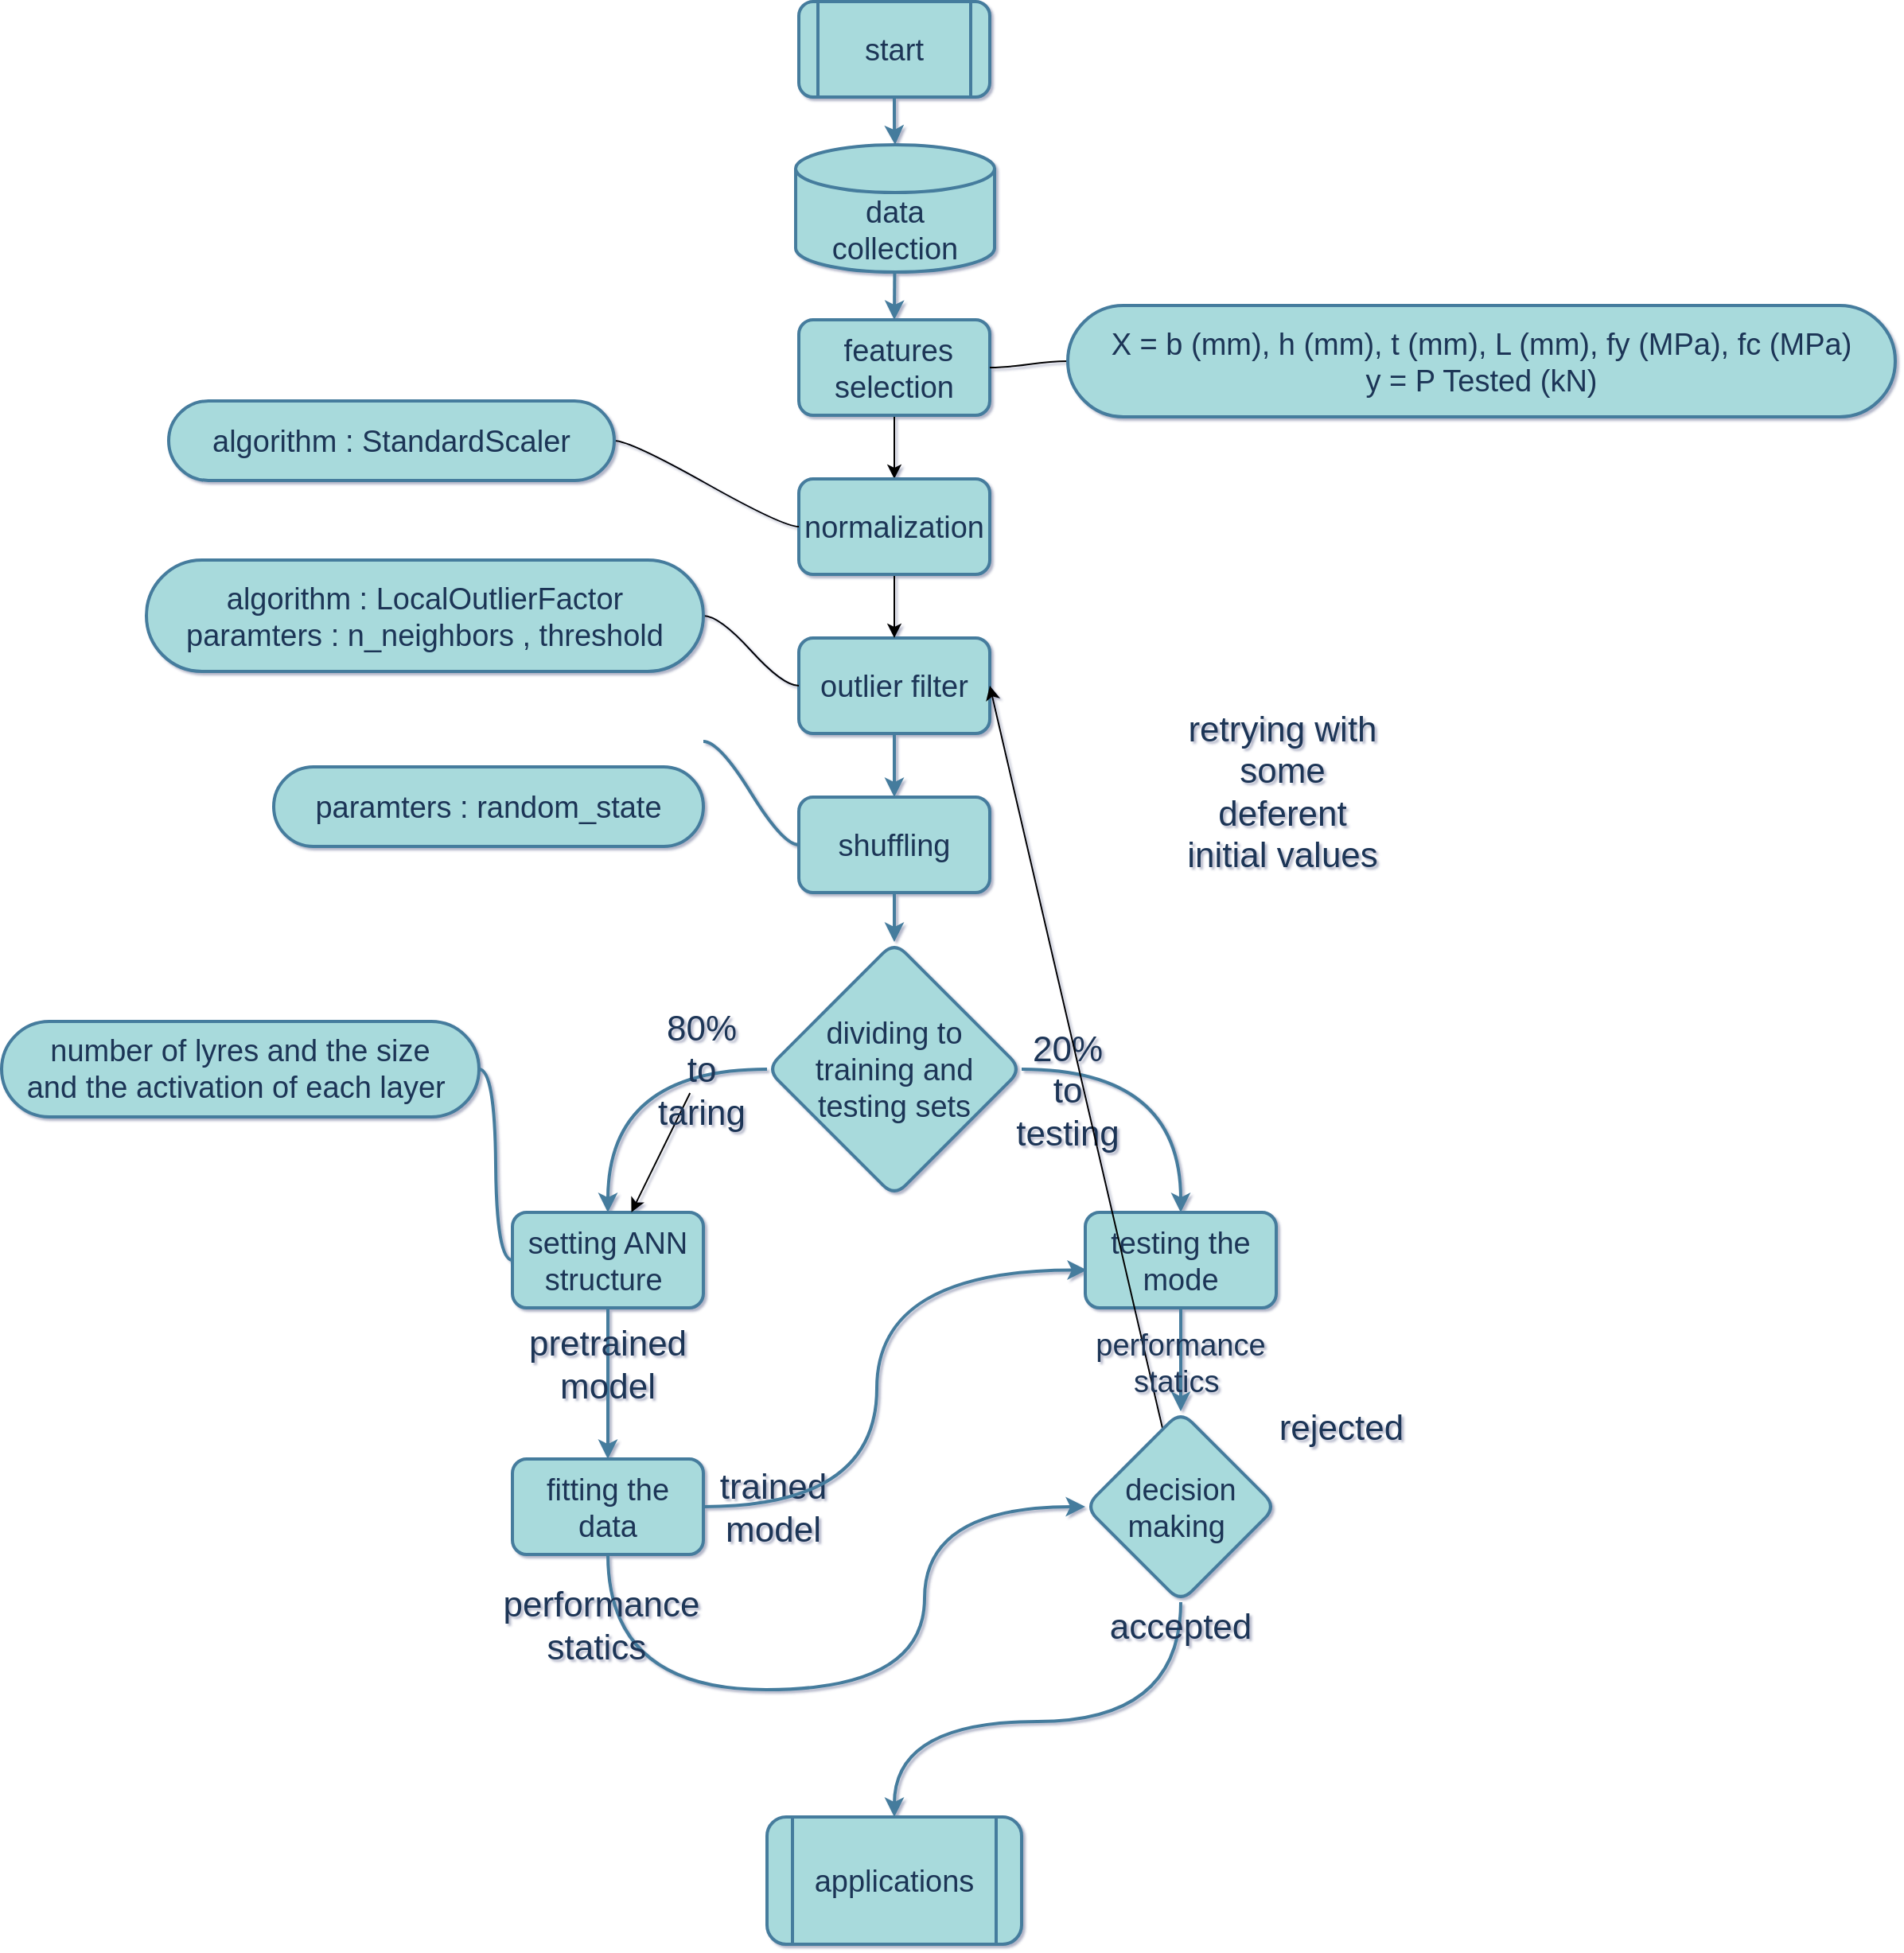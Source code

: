 <mxfile>
    <diagram id="C5RBs43oDa-KdzZeNtuy" name="Page-1">
        <mxGraphModel dx="1856" dy="1326" grid="1" gridSize="10" guides="1" tooltips="1" connect="1" arrows="1" fold="1" page="1" pageScale="1" pageWidth="1169" pageHeight="1654" math="0" shadow="1">
            <root>
                <mxCell id="WIyWlLk6GJQsqaUBKTNV-0"/>
                <mxCell id="WIyWlLk6GJQsqaUBKTNV-1" parent="WIyWlLk6GJQsqaUBKTNV-0"/>
                <mxCell id="g3-n2oAxiO13UJBlfTeH-4" value="outlier filter" style="rounded=1;strokeWidth=2;fontFamily=Helvetica;spacing=8;spacingTop=2;snapToPoint=0;fixDash=0;editable=1;movable=1;resizable=1;rotatable=1;deletable=1;locked=0;connectable=1;backgroundOutline=0;comic=0;shadow=0;fontSize=19;fontColor=#1D3557;labelBackgroundColor=none;labelBorderColor=none;fillColor=#A8DADC;strokeColor=#457B9D;metaEdit=0;whiteSpace=wrap;html=1;align=center;" parent="WIyWlLk6GJQsqaUBKTNV-1" vertex="1">
                    <mxGeometry x="551" y="499" width="120" height="60" as="geometry"/>
                </mxCell>
                <mxCell id="g3-n2oAxiO13UJBlfTeH-14" value="" style="edgeStyle=orthogonalEdgeStyle;rounded=1;orthogonalLoop=1;jettySize=auto;strokeWidth=2;fontFamily=Helvetica;spacing=8;spacingTop=2;snapToPoint=0;fixDash=0;editable=1;movable=1;resizable=1;rotatable=1;deletable=1;locked=0;connectable=1;backgroundOutline=0;comic=0;shadow=0;fontSize=19;fontColor=#1D3557;labelBackgroundColor=none;labelBorderColor=none;strokeColor=#457B9D;curved=1;metaEdit=0;html=1;align=center;" parent="WIyWlLk6GJQsqaUBKTNV-1" source="g3-n2oAxiO13UJBlfTeH-5" target="g3-n2oAxiO13UJBlfTeH-10" edge="1">
                    <mxGeometry relative="1" as="geometry"/>
                </mxCell>
                <mxCell id="g3-n2oAxiO13UJBlfTeH-5" value="shuffling" style="rounded=1;strokeWidth=2;fontFamily=Helvetica;spacing=8;spacingTop=2;snapToPoint=0;fixDash=0;editable=1;movable=1;resizable=1;rotatable=1;deletable=1;locked=0;connectable=1;backgroundOutline=0;comic=0;shadow=0;fontSize=19;fontColor=#1D3557;labelBackgroundColor=none;labelBorderColor=none;fillColor=#A8DADC;strokeColor=#457B9D;metaEdit=0;whiteSpace=wrap;html=1;align=center;" parent="WIyWlLk6GJQsqaUBKTNV-1" vertex="1">
                    <mxGeometry x="551" y="599" width="120" height="60" as="geometry"/>
                </mxCell>
                <mxCell id="g3-n2oAxiO13UJBlfTeH-8" value="" style="endArrow=classic;rounded=1;entryX=0.5;entryY=0;entryDx=0;entryDy=0;exitX=0.5;exitY=1;exitDx=0;exitDy=0;strokeWidth=2;fontFamily=Helvetica;spacing=8;spacingTop=2;snapToPoint=0;fixDash=0;editable=1;movable=1;resizable=1;rotatable=1;deletable=1;locked=0;connectable=1;backgroundOutline=0;comic=0;shadow=0;fontSize=19;fontColor=#1D3557;labelBackgroundColor=none;labelBorderColor=none;strokeColor=#457B9D;curved=1;metaEdit=0;html=1;align=center;" parent="WIyWlLk6GJQsqaUBKTNV-1" source="g3-n2oAxiO13UJBlfTeH-4" target="g3-n2oAxiO13UJBlfTeH-5" edge="1">
                    <mxGeometry width="50" height="50" relative="1" as="geometry">
                        <mxPoint x="620" y="531" as="sourcePoint"/>
                        <mxPoint x="620" y="571" as="targetPoint"/>
                    </mxGeometry>
                </mxCell>
                <mxCell id="g3-n2oAxiO13UJBlfTeH-21" value="" style="edgeStyle=orthogonalEdgeStyle;rounded=1;orthogonalLoop=1;jettySize=auto;entryX=0.5;entryY=0;entryDx=0;entryDy=0;strokeWidth=2;fontFamily=Helvetica;spacing=8;spacingTop=2;snapToPoint=0;fixDash=0;editable=1;movable=1;resizable=1;rotatable=1;deletable=1;locked=0;connectable=1;backgroundOutline=0;comic=0;shadow=0;fontSize=19;fontColor=#1D3557;labelBackgroundColor=none;labelBorderColor=none;strokeColor=#457B9D;curved=1;metaEdit=0;html=1;align=center;" parent="WIyWlLk6GJQsqaUBKTNV-1" source="g3-n2oAxiO13UJBlfTeH-10" target="g3-n2oAxiO13UJBlfTeH-15" edge="1">
                    <mxGeometry relative="1" as="geometry"/>
                </mxCell>
                <mxCell id="g3-n2oAxiO13UJBlfTeH-30" value="" style="edgeStyle=orthogonalEdgeStyle;rounded=1;orthogonalLoop=1;jettySize=auto;entryX=0.5;entryY=0;entryDx=0;entryDy=0;strokeWidth=2;fontFamily=Helvetica;spacing=8;spacingTop=2;snapToPoint=0;fixDash=0;editable=1;movable=1;resizable=1;rotatable=1;deletable=1;locked=0;connectable=1;backgroundOutline=0;comic=0;shadow=0;fontSize=19;fontColor=#1D3557;labelBackgroundColor=none;labelBorderColor=none;strokeColor=#457B9D;curved=1;metaEdit=0;html=1;align=center;" parent="WIyWlLk6GJQsqaUBKTNV-1" source="g3-n2oAxiO13UJBlfTeH-10" target="g3-n2oAxiO13UJBlfTeH-17" edge="1">
                    <mxGeometry relative="1" as="geometry"/>
                </mxCell>
                <mxCell id="g3-n2oAxiO13UJBlfTeH-10" value="dividing to &lt;br style=&quot;font-size: 19px;&quot;&gt;training and testing sets" style="rhombus;strokeWidth=2;fontFamily=Helvetica;spacing=8;spacingTop=2;snapToPoint=0;fixDash=0;editable=1;movable=1;resizable=1;rotatable=1;deletable=1;locked=0;connectable=1;backgroundOutline=0;comic=0;shadow=0;fontSize=19;fontColor=#1D3557;labelBackgroundColor=none;labelBorderColor=none;fillColor=#A8DADC;strokeColor=#457B9D;rounded=1;metaEdit=0;whiteSpace=wrap;html=1;align=center;" parent="WIyWlLk6GJQsqaUBKTNV-1" vertex="1">
                    <mxGeometry x="531" y="690" width="160" height="160" as="geometry"/>
                </mxCell>
                <mxCell id="g3-n2oAxiO13UJBlfTeH-11" value="20% to testing" style="text;align=center;verticalAlign=middle;rounded=1;strokeWidth=2;fontFamily=Helvetica;spacing=8;spacingTop=2;snapToPoint=0;fixDash=0;editable=1;movable=1;resizable=1;rotatable=1;deletable=1;locked=0;connectable=1;backgroundOutline=0;comic=0;shadow=0;fontSize=22;fontColor=#1D3557;labelBackgroundColor=none;labelBorderColor=none;metaEdit=0;whiteSpace=wrap;html=1;" parent="WIyWlLk6GJQsqaUBKTNV-1" vertex="1">
                    <mxGeometry x="690" y="768" width="60" height="30" as="geometry"/>
                </mxCell>
                <mxCell id="g3-n2oAxiO13UJBlfTeH-22" value="" style="edgeStyle=orthogonalEdgeStyle;rounded=1;orthogonalLoop=1;jettySize=auto;entryX=0.5;entryY=0;entryDx=0;entryDy=0;strokeWidth=2;fontFamily=Helvetica;spacing=8;spacingTop=2;snapToPoint=0;fixDash=0;editable=1;movable=1;resizable=1;rotatable=1;deletable=1;locked=0;connectable=1;backgroundOutline=0;comic=0;shadow=0;fontSize=19;fontColor=#1D3557;labelBackgroundColor=none;labelBorderColor=none;strokeColor=#457B9D;curved=1;metaEdit=0;html=1;align=center;" parent="WIyWlLk6GJQsqaUBKTNV-1" source="g3-n2oAxiO13UJBlfTeH-15" target="g3-n2oAxiO13UJBlfTeH-16" edge="1">
                    <mxGeometry relative="1" as="geometry"/>
                </mxCell>
                <mxCell id="g3-n2oAxiO13UJBlfTeH-15" value="setting ANN structure&amp;nbsp;" style="rounded=1;strokeWidth=2;fontFamily=Helvetica;spacing=8;spacingTop=2;snapToPoint=0;fixDash=0;editable=1;movable=1;resizable=1;rotatable=1;deletable=1;locked=0;connectable=1;backgroundOutline=0;comic=0;shadow=0;fontSize=19;fontColor=#1D3557;labelBackgroundColor=none;labelBorderColor=none;fillColor=#A8DADC;strokeColor=#457B9D;metaEdit=0;whiteSpace=wrap;html=1;align=center;" parent="WIyWlLk6GJQsqaUBKTNV-1" vertex="1">
                    <mxGeometry x="371" y="860" width="120" height="60" as="geometry"/>
                </mxCell>
                <mxCell id="K5SKpRPEYrI_HWHOqMPw-5" value="" style="edgeStyle=orthogonalEdgeStyle;rounded=1;orthogonalLoop=1;jettySize=auto;strokeWidth=2;fontSize=19;fontColor=#1D3557;labelBackgroundColor=none;labelBorderColor=none;strokeColor=#457B9D;curved=1;snapToPoint=0;metaEdit=0;html=1;align=center;fontFamily=Helvetica;" parent="WIyWlLk6GJQsqaUBKTNV-1" source="g3-n2oAxiO13UJBlfTeH-16" target="g3-n2oAxiO13UJBlfTeH-20" edge="1">
                    <mxGeometry relative="1" as="geometry">
                        <Array as="points">
                            <mxPoint x="431" y="1160"/>
                            <mxPoint x="630" y="1160"/>
                            <mxPoint x="630" y="1045"/>
                        </Array>
                    </mxGeometry>
                </mxCell>
                <mxCell id="g3-n2oAxiO13UJBlfTeH-16" value="fitting the data" style="rounded=1;strokeWidth=2;fontFamily=Helvetica;spacing=8;spacingTop=2;snapToPoint=0;fixDash=0;editable=1;movable=1;resizable=1;rotatable=1;deletable=1;locked=0;connectable=1;backgroundOutline=0;comic=0;shadow=0;fontSize=19;fontColor=#1D3557;labelBackgroundColor=none;labelBorderColor=none;fillColor=#A8DADC;strokeColor=#457B9D;metaEdit=0;whiteSpace=wrap;html=1;align=center;" parent="WIyWlLk6GJQsqaUBKTNV-1" vertex="1">
                    <mxGeometry x="371" y="1015" width="120" height="60" as="geometry"/>
                </mxCell>
                <mxCell id="g3-n2oAxiO13UJBlfTeH-31" value="" style="edgeStyle=orthogonalEdgeStyle;rounded=1;orthogonalLoop=1;jettySize=auto;strokeWidth=2;fontFamily=Helvetica;spacing=8;spacingTop=2;snapToPoint=0;fixDash=0;editable=1;movable=1;resizable=1;rotatable=1;deletable=1;locked=0;connectable=1;backgroundOutline=0;comic=0;shadow=0;fontSize=19;fontColor=#1D3557;labelBackgroundColor=none;labelBorderColor=none;strokeColor=#457B9D;curved=1;metaEdit=0;html=1;align=center;" parent="WIyWlLk6GJQsqaUBKTNV-1" source="g3-n2oAxiO13UJBlfTeH-17" target="g3-n2oAxiO13UJBlfTeH-20" edge="1">
                    <mxGeometry relative="1" as="geometry"/>
                </mxCell>
                <mxCell id="g3-n2oAxiO13UJBlfTeH-17" value="testing the mode" style="rounded=1;strokeWidth=2;fontFamily=Helvetica;spacing=8;spacingTop=2;snapToPoint=0;fixDash=0;editable=1;movable=1;resizable=1;rotatable=1;deletable=1;locked=0;connectable=1;backgroundOutline=0;comic=0;shadow=0;fontSize=19;fontColor=#1D3557;labelBackgroundColor=none;labelBorderColor=none;fillColor=#A8DADC;strokeColor=#457B9D;metaEdit=0;whiteSpace=wrap;html=1;align=center;" parent="WIyWlLk6GJQsqaUBKTNV-1" vertex="1">
                    <mxGeometry x="731" y="860" width="120" height="60" as="geometry"/>
                </mxCell>
                <mxCell id="K5SKpRPEYrI_HWHOqMPw-0" value="" style="edgeStyle=orthogonalEdgeStyle;rounded=1;orthogonalLoop=1;jettySize=auto;strokeWidth=2;fontSize=19;fontColor=#1D3557;labelBackgroundColor=none;labelBorderColor=none;strokeColor=#457B9D;curved=1;snapToPoint=0;metaEdit=0;html=1;align=center;fontFamily=Helvetica;" parent="WIyWlLk6GJQsqaUBKTNV-1" source="g3-n2oAxiO13UJBlfTeH-20" target="g3-n2oAxiO13UJBlfTeH-48" edge="1">
                    <mxGeometry relative="1" as="geometry">
                        <Array as="points">
                            <mxPoint x="791" y="1180"/>
                            <mxPoint x="611" y="1180"/>
                        </Array>
                    </mxGeometry>
                </mxCell>
                <mxCell id="38" style="edgeStyle=none;html=1;entryX=1;entryY=0.5;entryDx=0;entryDy=0;" edge="1" parent="WIyWlLk6GJQsqaUBKTNV-1" source="g3-n2oAxiO13UJBlfTeH-20" target="g3-n2oAxiO13UJBlfTeH-4">
                    <mxGeometry relative="1" as="geometry"/>
                </mxCell>
                <mxCell id="g3-n2oAxiO13UJBlfTeH-20" value="decision making&amp;nbsp;" style="rhombus;strokeWidth=2;fontFamily=Helvetica;spacing=8;spacingTop=2;snapToPoint=0;fixDash=0;editable=1;movable=1;resizable=1;rotatable=1;deletable=1;locked=0;connectable=1;backgroundOutline=0;comic=0;shadow=0;fontSize=19;fontColor=#1D3557;labelBackgroundColor=none;labelBorderColor=none;fillColor=#A8DADC;strokeColor=#457B9D;rounded=1;metaEdit=0;whiteSpace=wrap;html=1;align=center;" parent="WIyWlLk6GJQsqaUBKTNV-1" vertex="1">
                    <mxGeometry x="731" y="985" width="120" height="120" as="geometry"/>
                </mxCell>
                <mxCell id="g3-n2oAxiO13UJBlfTeH-25" value="trained&lt;br style=&quot;font-size: 22px;&quot;&gt;model" style="text;align=center;verticalAlign=middle;rounded=1;strokeWidth=2;fontFamily=Helvetica;spacing=8;spacingTop=2;snapToPoint=0;fixDash=0;editable=1;movable=1;resizable=1;rotatable=1;deletable=1;locked=0;connectable=1;backgroundOutline=0;comic=0;shadow=0;fontSize=22;fontColor=#1D3557;labelBackgroundColor=none;labelBorderColor=none;metaEdit=0;whiteSpace=wrap;html=1;" parent="WIyWlLk6GJQsqaUBKTNV-1" vertex="1">
                    <mxGeometry x="500" y="1030" width="70" height="30" as="geometry"/>
                </mxCell>
                <mxCell id="g3-n2oAxiO13UJBlfTeH-34" value="pretrained model" style="text;align=center;verticalAlign=middle;rounded=1;strokeWidth=2;fontFamily=Helvetica;spacing=8;spacingTop=2;snapToPoint=0;fixDash=0;editable=1;movable=1;resizable=1;rotatable=1;deletable=1;locked=0;connectable=1;backgroundOutline=0;comic=0;shadow=0;fontSize=22;fontColor=#1D3557;labelBackgroundColor=none;labelBorderColor=none;metaEdit=0;whiteSpace=wrap;html=1;" parent="WIyWlLk6GJQsqaUBKTNV-1" vertex="1">
                    <mxGeometry x="381" y="940" width="100" height="30" as="geometry"/>
                </mxCell>
                <mxCell id="g3-n2oAxiO13UJBlfTeH-38" value="rejected" style="text;align=center;verticalAlign=middle;rounded=1;strokeWidth=2;fontFamily=Helvetica;spacing=8;spacingTop=2;snapToPoint=0;fixDash=0;editable=1;movable=1;resizable=1;rotatable=1;deletable=1;locked=0;connectable=1;backgroundOutline=0;comic=0;shadow=0;fontSize=22;fontColor=#1D3557;labelBackgroundColor=none;labelBorderColor=none;metaEdit=0;whiteSpace=wrap;html=1;" parent="WIyWlLk6GJQsqaUBKTNV-1" vertex="1">
                    <mxGeometry x="862" y="980" width="60" height="30" as="geometry"/>
                </mxCell>
                <mxCell id="g3-n2oAxiO13UJBlfTeH-43" value="retrying with some deferent initial values" style="text;align=center;verticalAlign=middle;rounded=1;strokeWidth=2;fontFamily=Helvetica;spacing=8;spacingTop=2;snapToPoint=0;fixDash=0;editable=1;movable=1;resizable=1;rotatable=1;deletable=1;locked=0;connectable=1;backgroundOutline=0;comic=0;shadow=0;fontSize=22;fontColor=#1D3557;labelBackgroundColor=none;labelBorderColor=none;metaEdit=0;whiteSpace=wrap;html=1;" parent="WIyWlLk6GJQsqaUBKTNV-1" vertex="1">
                    <mxGeometry x="780" y="580" width="150" height="30" as="geometry"/>
                </mxCell>
                <mxCell id="g3-n2oAxiO13UJBlfTeH-48" value="applications" style="shape=process;backgroundOutline=0;strokeWidth=2;fontFamily=Helvetica;spacing=8;spacingTop=2;snapToPoint=0;fixDash=0;editable=1;movable=1;resizable=1;rotatable=1;deletable=1;locked=0;connectable=1;comic=0;shadow=0;fontSize=19;fontColor=#1D3557;labelBackgroundColor=none;labelBorderColor=none;fillColor=#A8DADC;strokeColor=#457B9D;rounded=1;metaEdit=0;whiteSpace=wrap;html=1;align=center;" parent="WIyWlLk6GJQsqaUBKTNV-1" vertex="1">
                    <mxGeometry x="531" y="1240" width="160" height="80" as="geometry"/>
                </mxCell>
                <mxCell id="g3-n2oAxiO13UJBlfTeH-50" value="accepted" style="text;align=center;verticalAlign=middle;rounded=1;strokeWidth=2;fontFamily=Helvetica;spacing=8;spacingTop=2;snapToPoint=0;fixDash=0;editable=1;movable=1;resizable=1;rotatable=1;deletable=1;locked=0;connectable=1;backgroundOutline=0;comic=0;shadow=0;fontSize=22;fontColor=#1D3557;labelBackgroundColor=none;labelBorderColor=none;metaEdit=0;whiteSpace=wrap;html=1;" parent="WIyWlLk6GJQsqaUBKTNV-1" vertex="1">
                    <mxGeometry x="761" y="1105" width="60" height="30" as="geometry"/>
                </mxCell>
                <mxCell id="39" style="edgeStyle=entityRelationEdgeStyle;html=1;startArrow=none;endArrow=none;segment=10;curved=1;sourcePerimeterSpacing=0;targetPerimeterSpacing=0;entryX=0;entryY=0.5;entryDx=0;entryDy=0;" edge="1" parent="WIyWlLk6GJQsqaUBKTNV-1" source="g3-n2oAxiO13UJBlfTeH-53" target="g3-n2oAxiO13UJBlfTeH-4">
                    <mxGeometry relative="1" as="geometry"/>
                </mxCell>
                <mxCell id="g3-n2oAxiO13UJBlfTeH-53" value="&#9;algorithm :&amp;nbsp;LocalOutlierFactor&lt;br style=&quot;font-size: 19px;&quot;&gt;&#9;paramters :&amp;nbsp;n_neighbors ,&amp;nbsp;threshold" style="whiteSpace=wrap;rounded=1;arcSize=50;align=center;verticalAlign=middle;strokeWidth=2;autosize=1;spacing=8;treeFolding=1;treeMoving=1;newEdgeStyle={&quot;edgeStyle&quot;:&quot;entityRelationEdgeStyle&quot;,&quot;startArrow&quot;:&quot;none&quot;,&quot;endArrow&quot;:&quot;none&quot;,&quot;segment&quot;:10,&quot;curved&quot;:1,&quot;sourcePerimeterSpacing&quot;:0,&quot;targetPerimeterSpacing&quot;:0};fontFamily=Helvetica;spacingTop=2;snapToPoint=0;fixDash=0;editable=1;movable=1;resizable=1;rotatable=1;deletable=1;locked=0;connectable=1;backgroundOutline=0;comic=0;shadow=0;fontSize=19;fontColor=#1D3557;labelBackgroundColor=none;labelBorderColor=none;fillColor=#A8DADC;strokeColor=#457B9D;metaEdit=0;html=1;" parent="WIyWlLk6GJQsqaUBKTNV-1" vertex="1">
                    <mxGeometry x="141" y="450" width="350" height="70" as="geometry"/>
                </mxCell>
                <mxCell id="g3-n2oAxiO13UJBlfTeH-56" value="" style="edgeStyle=entityRelationEdgeStyle;rounded=1;orthogonalLoop=1;jettySize=auto;startArrow=none;endArrow=none;segment=10;curved=1;sourcePerimeterSpacing=0;targetPerimeterSpacing=0;entryX=0;entryY=0.5;entryDx=0;entryDy=0;strokeWidth=2;fontFamily=Helvetica;spacing=8;spacingTop=2;snapToPoint=0;fixDash=0;editable=1;movable=1;resizable=1;rotatable=1;deletable=1;locked=0;connectable=1;backgroundOutline=0;comic=0;shadow=0;fontSize=19;fontColor=#1D3557;labelBackgroundColor=none;labelBorderColor=none;strokeColor=#457B9D;metaEdit=0;html=1;align=center;" parent="WIyWlLk6GJQsqaUBKTNV-1" target="g3-n2oAxiO13UJBlfTeH-5" edge="1">
                    <mxGeometry relative="1" as="geometry">
                        <mxPoint x="491" y="564" as="sourcePoint"/>
                    </mxGeometry>
                </mxCell>
                <mxCell id="g3-n2oAxiO13UJBlfTeH-55" value="paramters :&amp;nbsp;random_state" style="whiteSpace=wrap;rounded=1;arcSize=50;align=center;verticalAlign=middle;strokeWidth=2;autosize=1;spacing=8;treeFolding=1;treeMoving=1;newEdgeStyle={&quot;edgeStyle&quot;:&quot;entityRelationEdgeStyle&quot;,&quot;startArrow&quot;:&quot;none&quot;,&quot;endArrow&quot;:&quot;none&quot;,&quot;segment&quot;:10,&quot;curved&quot;:1,&quot;sourcePerimeterSpacing&quot;:0,&quot;targetPerimeterSpacing&quot;:0};fontFamily=Helvetica;spacingTop=2;snapToPoint=0;fixDash=0;editable=1;movable=1;resizable=1;rotatable=1;deletable=1;locked=0;connectable=1;backgroundOutline=0;comic=0;shadow=0;fontSize=19;fontColor=#1D3557;labelBackgroundColor=none;labelBorderColor=none;fillColor=#A8DADC;strokeColor=#457B9D;metaEdit=0;html=1;" parent="WIyWlLk6GJQsqaUBKTNV-1" vertex="1">
                    <mxGeometry x="221" y="580" width="270" height="50" as="geometry"/>
                </mxCell>
                <mxCell id="g3-n2oAxiO13UJBlfTeH-63" value="" style="edgeStyle=entityRelationEdgeStyle;rounded=1;orthogonalLoop=1;jettySize=auto;startArrow=none;endArrow=none;segment=10;curved=1;sourcePerimeterSpacing=0;targetPerimeterSpacing=0;entryX=0;entryY=0.5;entryDx=0;entryDy=0;strokeWidth=2;snapToPoint=0;fixDash=0;editable=1;movable=1;resizable=1;rotatable=1;deletable=1;locked=0;connectable=1;backgroundOutline=0;comic=0;shadow=0;fontSize=19;fontColor=#1D3557;labelBackgroundColor=none;labelBorderColor=none;strokeColor=#457B9D;metaEdit=0;html=1;align=center;fontFamily=Helvetica;" parent="WIyWlLk6GJQsqaUBKTNV-1" source="g3-n2oAxiO13UJBlfTeH-59" target="g3-n2oAxiO13UJBlfTeH-15" edge="1">
                    <mxGeometry relative="1" as="geometry"/>
                </mxCell>
                <mxCell id="g3-n2oAxiO13UJBlfTeH-59" value="number of lyres and the size &lt;br style=&quot;font-size: 19px;&quot;&gt;and the activation of each layer&amp;nbsp;" style="whiteSpace=wrap;rounded=1;arcSize=50;align=center;verticalAlign=middle;strokeWidth=2;autosize=1;spacing=4;treeFolding=1;treeMoving=1;newEdgeStyle={&quot;edgeStyle&quot;:&quot;entityRelationEdgeStyle&quot;,&quot;startArrow&quot;:&quot;none&quot;,&quot;endArrow&quot;:&quot;none&quot;,&quot;segment&quot;:10,&quot;curved&quot;:1,&quot;sourcePerimeterSpacing&quot;:0,&quot;targetPerimeterSpacing&quot;:0};snapToPoint=0;fixDash=0;editable=1;movable=1;resizable=1;rotatable=1;deletable=1;locked=0;connectable=1;backgroundOutline=0;comic=0;shadow=0;fontSize=19;fontColor=#1D3557;labelBackgroundColor=none;labelBorderColor=none;fillColor=#A8DADC;strokeColor=#457B9D;metaEdit=0;html=1;fontFamily=Helvetica;" parent="WIyWlLk6GJQsqaUBKTNV-1" vertex="1">
                    <mxGeometry x="50" y="740" width="300" height="60" as="geometry"/>
                </mxCell>
                <mxCell id="g3-n2oAxiO13UJBlfTeH-69" value="" style="edgeStyle=orthogonalEdgeStyle;rounded=1;orthogonalLoop=1;jettySize=auto;entryX=0.008;entryY=0.604;entryDx=0;entryDy=0;entryPerimeter=0;strokeWidth=2;fontSize=19;fontColor=#1D3557;labelBackgroundColor=none;labelBorderColor=none;strokeColor=#457B9D;curved=1;snapToPoint=0;metaEdit=0;html=1;align=center;fontFamily=Helvetica;" parent="WIyWlLk6GJQsqaUBKTNV-1" source="g3-n2oAxiO13UJBlfTeH-16" target="g3-n2oAxiO13UJBlfTeH-17" edge="1">
                    <mxGeometry relative="1" as="geometry">
                        <Array as="points">
                            <mxPoint x="600" y="1045"/>
                            <mxPoint x="600" y="896"/>
                        </Array>
                    </mxGeometry>
                </mxCell>
                <mxCell id="2" value="performance statics&amp;nbsp;" style="text;strokeColor=none;fillColor=none;align=center;verticalAlign=middle;rounded=1;fontSize=19;fontColor=#1D3557;labelBackgroundColor=none;labelBorderColor=none;snapToPoint=0;metaEdit=0;whiteSpace=wrap;html=1;fontFamily=Helvetica;" parent="WIyWlLk6GJQsqaUBKTNV-1" vertex="1">
                    <mxGeometry x="711" y="940" width="160" height="30" as="geometry"/>
                </mxCell>
                <mxCell id="3" value="performance statics&amp;nbsp;" style="text;strokeColor=none;fillColor=none;align=center;verticalAlign=middle;rounded=1;fontSize=22;fontColor=#1D3557;labelBackgroundColor=none;labelBorderColor=none;snapToPoint=0;metaEdit=0;whiteSpace=wrap;html=1;fontFamily=Helvetica;" parent="WIyWlLk6GJQsqaUBKTNV-1" vertex="1">
                    <mxGeometry x="347" y="1105" width="160" height="30" as="geometry"/>
                </mxCell>
                <mxCell id="41" value="" style="edgeStyle=none;html=1;" edge="1" parent="WIyWlLk6GJQsqaUBKTNV-1" source="12" target="g3-n2oAxiO13UJBlfTeH-15">
                    <mxGeometry relative="1" as="geometry"/>
                </mxCell>
                <mxCell id="12" value="80% to taring" style="text;align=center;verticalAlign=middle;rounded=1;strokeWidth=2;fontFamily=Helvetica;spacing=8;spacingTop=2;snapToPoint=0;fixDash=0;editable=1;movable=1;resizable=1;rotatable=1;deletable=1;locked=0;connectable=1;backgroundOutline=0;comic=0;shadow=0;fontSize=22;fontColor=#1D3557;labelBackgroundColor=none;labelBorderColor=none;metaEdit=0;whiteSpace=wrap;html=1;" parent="WIyWlLk6GJQsqaUBKTNV-1" vertex="1">
                    <mxGeometry x="460" y="755" width="60" height="30" as="geometry"/>
                </mxCell>
                <mxCell id="40" style="edgeStyle=none;html=1;" edge="1" parent="WIyWlLk6GJQsqaUBKTNV-1" source="26" target="33">
                    <mxGeometry relative="1" as="geometry"/>
                </mxCell>
                <mxCell id="26" value="&amp;nbsp;features selection" style="rounded=1;strokeWidth=2;fontFamily=Helvetica;spacing=8;spacingTop=2;snapToPoint=0;fixDash=0;editable=1;movable=1;resizable=1;rotatable=1;deletable=1;locked=0;connectable=1;backgroundOutline=0;comic=0;shadow=0;fontSize=19;fontColor=#1D3557;labelBackgroundColor=none;labelBorderColor=none;fillColor=#A8DADC;strokeColor=#457B9D;metaEdit=0;whiteSpace=wrap;html=1;align=center;" vertex="1" parent="WIyWlLk6GJQsqaUBKTNV-1">
                    <mxGeometry x="551" y="299" width="120" height="60" as="geometry"/>
                </mxCell>
                <mxCell id="27" value="data collection" style="shape=cylinder3;boundedLbl=1;backgroundOutline=0;size=15;strokeWidth=2;fontFamily=Helvetica;spacing=8;spacingTop=2;snapToPoint=0;fixDash=0;editable=1;movable=1;resizable=1;rotatable=1;deletable=1;locked=0;connectable=1;comic=0;shadow=0;fontSize=19;fontColor=#1D3557;labelBackgroundColor=none;labelBorderColor=none;fillColor=#A8DADC;strokeColor=#457B9D;rounded=1;metaEdit=0;whiteSpace=wrap;html=1;align=center;" vertex="1" parent="WIyWlLk6GJQsqaUBKTNV-1">
                    <mxGeometry x="549" y="189" width="125" height="80" as="geometry"/>
                </mxCell>
                <mxCell id="28" value="" style="endArrow=classic;rounded=1;entryX=0.5;entryY=0;entryDx=0;entryDy=0;strokeWidth=2;fontFamily=Helvetica;spacing=8;spacingTop=2;snapToPoint=0;fixDash=0;editable=1;movable=1;resizable=1;rotatable=1;deletable=1;locked=0;connectable=1;backgroundOutline=0;comic=0;shadow=0;fontSize=19;fontColor=#1D3557;labelBackgroundColor=none;labelBorderColor=none;strokeColor=#457B9D;curved=1;metaEdit=0;html=1;align=center;" edge="1" source="27" target="26" parent="WIyWlLk6GJQsqaUBKTNV-1">
                    <mxGeometry width="50" height="50" relative="1" as="geometry">
                        <mxPoint x="424" y="399" as="sourcePoint"/>
                        <mxPoint x="474" y="349" as="targetPoint"/>
                    </mxGeometry>
                </mxCell>
                <mxCell id="29" value="start" style="shape=process;backgroundOutline=0;strokeWidth=2;fontFamily=Helvetica;spacing=8;spacingTop=2;snapToPoint=0;fixDash=0;editable=1;movable=1;resizable=1;rotatable=1;deletable=1;locked=0;connectable=1;comic=0;shadow=0;fontSize=19;fontColor=#1D3557;labelBackgroundColor=none;labelBorderColor=none;fillColor=#A8DADC;strokeColor=#457B9D;rounded=1;metaEdit=0;whiteSpace=wrap;html=1;align=center;" vertex="1" parent="WIyWlLk6GJQsqaUBKTNV-1">
                    <mxGeometry x="551" y="99" width="120" height="60" as="geometry"/>
                </mxCell>
                <mxCell id="30" value="" style="edgeStyle=orthogonalEdgeStyle;rounded=1;orthogonalLoop=1;jettySize=auto;entryX=0.5;entryY=0;entryDx=0;entryDy=0;entryPerimeter=0;strokeWidth=2;fontFamily=Helvetica;spacing=8;spacingTop=2;snapToPoint=0;fixDash=0;editable=1;movable=1;resizable=1;rotatable=1;deletable=1;locked=0;connectable=1;backgroundOutline=0;comic=0;shadow=0;fontSize=19;fontColor=#1D3557;labelBackgroundColor=none;labelBorderColor=none;strokeColor=#457B9D;curved=1;metaEdit=0;html=1;align=center;" edge="1" source="29" target="27" parent="WIyWlLk6GJQsqaUBKTNV-1">
                    <mxGeometry relative="1" as="geometry"/>
                </mxCell>
                <mxCell id="37" style="edgeStyle=entityRelationEdgeStyle;html=1;startArrow=none;endArrow=none;segment=10;curved=1;sourcePerimeterSpacing=0;targetPerimeterSpacing=0;" edge="1" parent="WIyWlLk6GJQsqaUBKTNV-1" source="32" target="26">
                    <mxGeometry relative="1" as="geometry"/>
                </mxCell>
                <mxCell id="32" value="X = b (mm), h (mm), t (mm), L (mm), fy (MPa), fc (MPa)&lt;br style=&quot;font-size: 19px;&quot;&gt;y = P Tested (kN)" style="whiteSpace=wrap;rounded=1;arcSize=50;align=center;verticalAlign=middle;strokeWidth=2;autosize=1;spacing=8;treeFolding=1;treeMoving=1;newEdgeStyle={&quot;edgeStyle&quot;:&quot;entityRelationEdgeStyle&quot;,&quot;startArrow&quot;:&quot;none&quot;,&quot;endArrow&quot;:&quot;none&quot;,&quot;segment&quot;:10,&quot;curved&quot;:1,&quot;sourcePerimeterSpacing&quot;:0,&quot;targetPerimeterSpacing&quot;:0};fontFamily=Helvetica;spacingTop=2;snapToPoint=0;fixDash=0;editable=1;movable=1;resizable=1;rotatable=1;deletable=1;locked=0;connectable=1;backgroundOutline=0;comic=0;shadow=0;fontSize=19;fontColor=#1D3557;labelBackgroundColor=none;labelBorderColor=none;fillColor=#A8DADC;strokeColor=#457B9D;metaEdit=0;html=1;" vertex="1" parent="WIyWlLk6GJQsqaUBKTNV-1">
                    <mxGeometry x="720" y="290" width="520" height="70" as="geometry"/>
                </mxCell>
                <mxCell id="36" style="edgeStyle=none;html=1;entryX=0.5;entryY=0;entryDx=0;entryDy=0;" edge="1" parent="WIyWlLk6GJQsqaUBKTNV-1" source="33" target="g3-n2oAxiO13UJBlfTeH-4">
                    <mxGeometry relative="1" as="geometry"/>
                </mxCell>
                <mxCell id="33" value="normalization" style="rounded=1;strokeWidth=2;fontFamily=Helvetica;spacing=8;spacingTop=2;snapToPoint=0;fixDash=0;editable=1;movable=1;resizable=1;rotatable=1;deletable=1;locked=0;connectable=1;backgroundOutline=0;comic=0;shadow=0;fontSize=19;fontColor=#1D3557;labelBackgroundColor=none;labelBorderColor=none;fillColor=#A8DADC;strokeColor=#457B9D;metaEdit=0;whiteSpace=wrap;html=1;align=center;" vertex="1" parent="WIyWlLk6GJQsqaUBKTNV-1">
                    <mxGeometry x="551" y="399" width="120" height="60" as="geometry"/>
                </mxCell>
                <mxCell id="35" style="edgeStyle=entityRelationEdgeStyle;html=1;startArrow=none;endArrow=none;segment=10;curved=1;sourcePerimeterSpacing=0;targetPerimeterSpacing=0;" edge="1" parent="WIyWlLk6GJQsqaUBKTNV-1" source="34" target="33">
                    <mxGeometry relative="1" as="geometry"/>
                </mxCell>
                <mxCell id="34" value="&#9;algorithm :&amp;nbsp;StandardScaler" style="whiteSpace=wrap;rounded=1;arcSize=50;align=center;verticalAlign=middle;strokeWidth=2;autosize=1;spacing=8;treeFolding=1;treeMoving=1;newEdgeStyle={&quot;edgeStyle&quot;:&quot;entityRelationEdgeStyle&quot;,&quot;startArrow&quot;:&quot;none&quot;,&quot;endArrow&quot;:&quot;none&quot;,&quot;segment&quot;:10,&quot;curved&quot;:1,&quot;sourcePerimeterSpacing&quot;:0,&quot;targetPerimeterSpacing&quot;:0};fontFamily=Helvetica;spacingTop=2;snapToPoint=0;fixDash=0;editable=1;movable=1;resizable=1;rotatable=1;deletable=1;locked=0;connectable=1;backgroundOutline=0;comic=0;shadow=0;fontSize=19;fontColor=#1D3557;labelBackgroundColor=none;labelBorderColor=none;fillColor=#A8DADC;strokeColor=#457B9D;metaEdit=0;html=1;" vertex="1" parent="WIyWlLk6GJQsqaUBKTNV-1">
                    <mxGeometry x="155" y="350" width="280" height="50" as="geometry"/>
                </mxCell>
                <mxCell id="17" value="Untitled Layer" parent="WIyWlLk6GJQsqaUBKTNV-0" visible="0"/>
                <mxCell id="18" value="" style="rounded=0;labelBackgroundColor=none;labelBorderColor=none;fontFamily=Helvetica;fontSize=22;fontColor=#1D3557;noLabel=1;fillColor=none;strokeWidth=3;strokeColor=none;" parent="17" vertex="1">
                    <mxGeometry x="30" y="150" width="1250" height="1230" as="geometry"/>
                </mxCell>
            </root>
        </mxGraphModel>
    </diagram>
</mxfile>